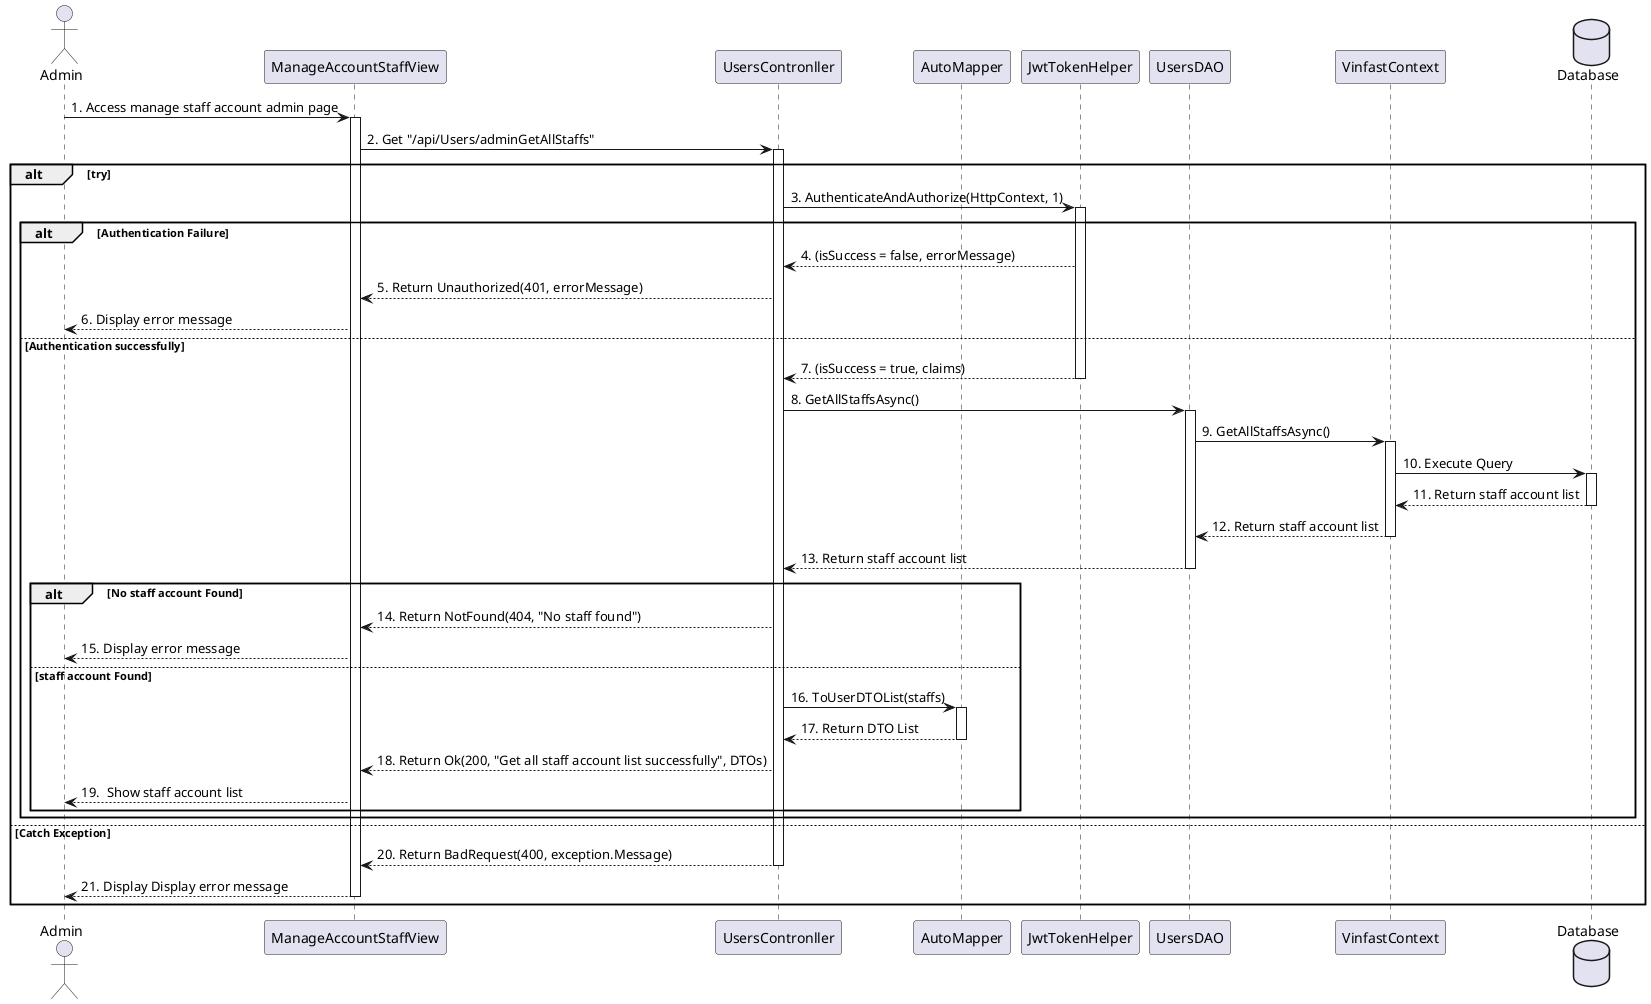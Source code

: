 @startuml
actor Admin
participant ManageAccountStaffView
participant UsersContronller
participant AutoMapper
participant JwtTokenHelper
participant UsersDAO
participant VinfastContext
database Database


Admin -> ManageAccountStaffView: 1. Access manage staff account admin page
activate ManageAccountStaffView

    ManageAccountStaffView -> UsersContronller: 2. Get "/api/Users/adminGetAllStaffs"
alt try
    activate UsersContronller

    UsersContronller -> JwtTokenHelper: 3. AuthenticateAndAuthorize(HttpContext, 1)
        alt Authentication Failure
            activate JwtTokenHelper
            JwtTokenHelper --> UsersContronller: 4. (isSuccess = false, errorMessage)
            UsersContronller --> ManageAccountStaffView: 5. Return Unauthorized(401, errorMessage)
            ManageAccountStaffView --> Admin: 6. Display error message
            
        else Authentication successfully
            JwtTokenHelper --> UsersContronller: 7. (isSuccess = true, claims)
            deactivate JwtTokenHelper
            
            UsersContronller -> UsersDAO: 8. GetAllStaffsAsync()
            activate UsersDAO
            
            UsersDAO -> VinfastContext: 9. GetAllStaffsAsync()
            activate VinfastContext
            
            VinfastContext -> Database: 10. Execute Query
            activate Database
            Database --> VinfastContext: 11. Return staff account list
            deactivate Database
            
            VinfastContext --> UsersDAO: 12. Return staff account list
            deactivate VinfastContext
            UsersDAO --> UsersContronller: 13. Return staff account list
            deactivate UsersDAO

            alt No staff account Found
                UsersContronller --> ManageAccountStaffView: 14. Return NotFound(404, "No staff found")
                ManageAccountStaffView --> Admin: 15. Display error message
            else staff account Found
                UsersContronller -> AutoMapper: 16. ToUserDTOList(staffs)
                activate AutoMapper
                AutoMapper --> UsersContronller: 17. Return DTO List
                deactivate AutoMapper
                UsersContronller --> ManageAccountStaffView: 18. Return Ok(200, "Get all staff account list successfully", DTOs)
                ManageAccountStaffView --> Admin: 19.  Show staff account list 
            end
        
    end

else Catch Exception
    UsersContronller --> ManageAccountStaffView: 20. Return BadRequest(400, exception.Message)
    deactivate UsersContronller
    ManageAccountStaffView --> Admin: 21. Display Display error message
deactivate ManageAccountStaffView
end




@enduml